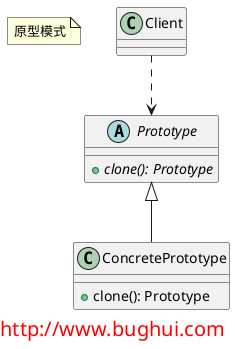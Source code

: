 @startuml

note "原型模式" as name

abstract class Prototype{
    + {abstract} clone(): Prototype
}

class ConcretePrototype{
    + clone(): Prototype
}

Prototype <|-- ConcretePrototype



class Client{
}

Client ..> Prototype


footer
<font size="20" color="red">http://www.bughui.com</font>
endfooter

@enduml
